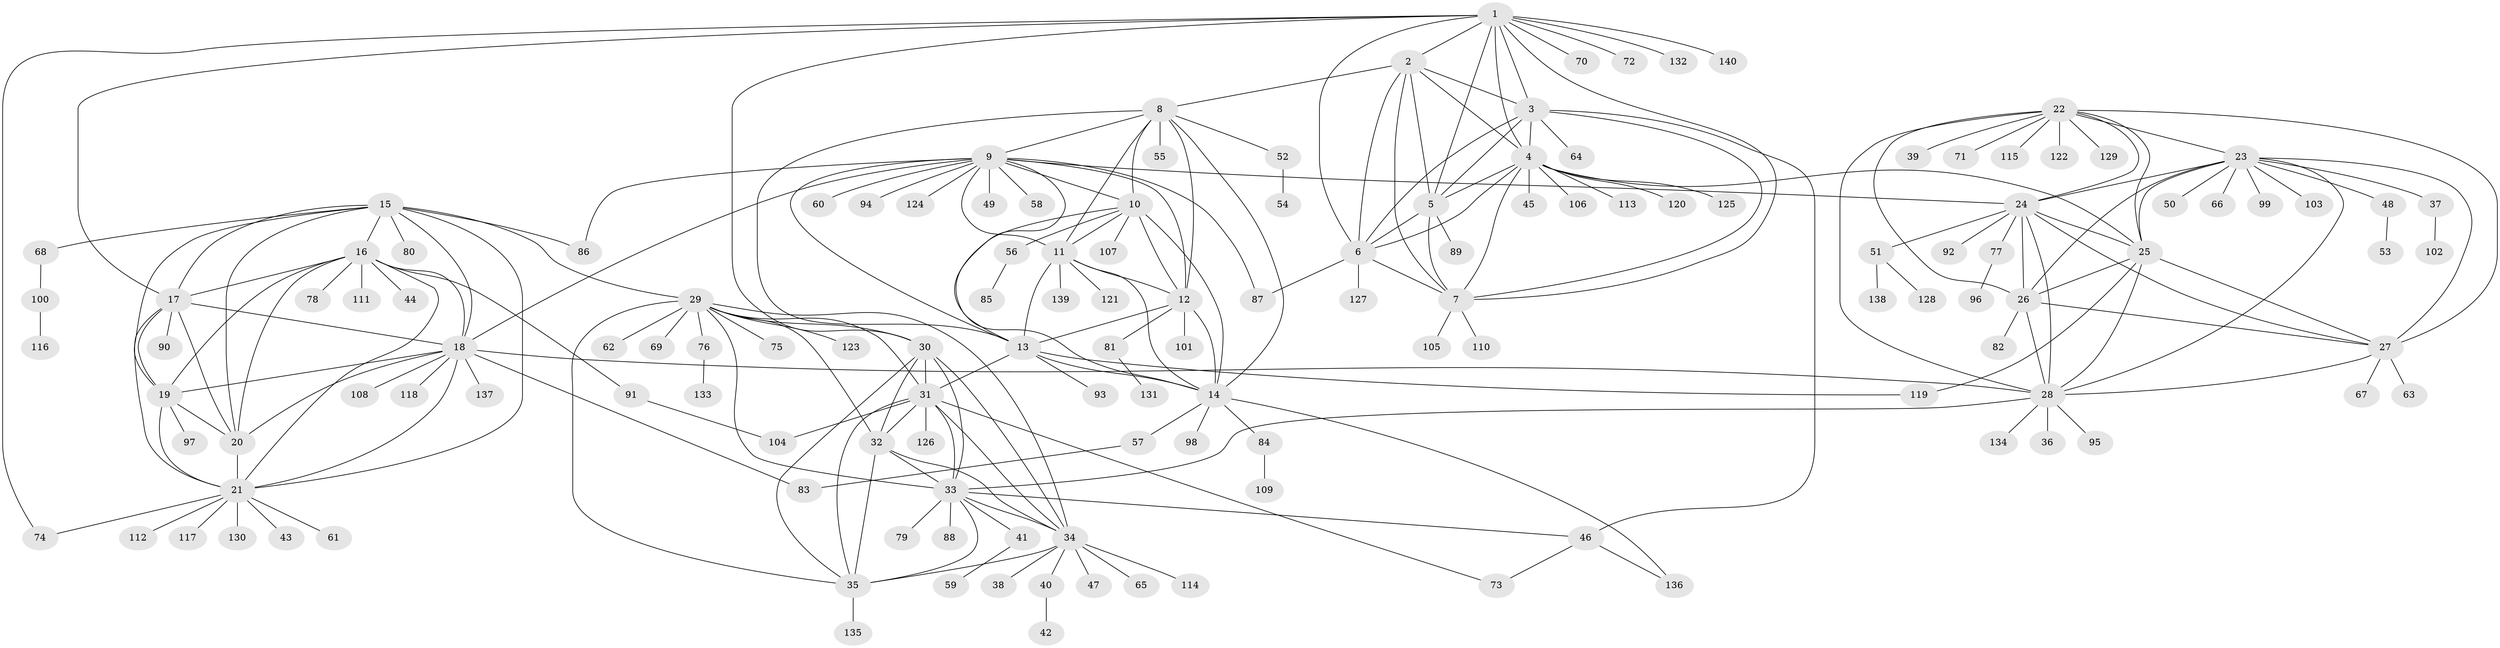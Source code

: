// coarse degree distribution, {17: 0.008771929824561403, 5: 0.03508771929824561, 8: 0.043859649122807015, 10: 0.03508771929824561, 12: 0.008771929824561403, 14: 0.008771929824561403, 6: 0.02631578947368421, 9: 0.02631578947368421, 4: 0.008771929824561403, 11: 0.008771929824561403, 18: 0.008771929824561403, 7: 0.008771929824561403, 1: 0.631578947368421, 2: 0.14035087719298245}
// Generated by graph-tools (version 1.1) at 2025/52/02/27/25 19:52:17]
// undirected, 140 vertices, 229 edges
graph export_dot {
graph [start="1"]
  node [color=gray90,style=filled];
  1;
  2;
  3;
  4;
  5;
  6;
  7;
  8;
  9;
  10;
  11;
  12;
  13;
  14;
  15;
  16;
  17;
  18;
  19;
  20;
  21;
  22;
  23;
  24;
  25;
  26;
  27;
  28;
  29;
  30;
  31;
  32;
  33;
  34;
  35;
  36;
  37;
  38;
  39;
  40;
  41;
  42;
  43;
  44;
  45;
  46;
  47;
  48;
  49;
  50;
  51;
  52;
  53;
  54;
  55;
  56;
  57;
  58;
  59;
  60;
  61;
  62;
  63;
  64;
  65;
  66;
  67;
  68;
  69;
  70;
  71;
  72;
  73;
  74;
  75;
  76;
  77;
  78;
  79;
  80;
  81;
  82;
  83;
  84;
  85;
  86;
  87;
  88;
  89;
  90;
  91;
  92;
  93;
  94;
  95;
  96;
  97;
  98;
  99;
  100;
  101;
  102;
  103;
  104;
  105;
  106;
  107;
  108;
  109;
  110;
  111;
  112;
  113;
  114;
  115;
  116;
  117;
  118;
  119;
  120;
  121;
  122;
  123;
  124;
  125;
  126;
  127;
  128;
  129;
  130;
  131;
  132;
  133;
  134;
  135;
  136;
  137;
  138;
  139;
  140;
  1 -- 2;
  1 -- 3;
  1 -- 4;
  1 -- 5;
  1 -- 6;
  1 -- 7;
  1 -- 17;
  1 -- 30;
  1 -- 70;
  1 -- 72;
  1 -- 74;
  1 -- 132;
  1 -- 140;
  2 -- 3;
  2 -- 4;
  2 -- 5;
  2 -- 6;
  2 -- 7;
  2 -- 8;
  3 -- 4;
  3 -- 5;
  3 -- 6;
  3 -- 7;
  3 -- 46;
  3 -- 64;
  4 -- 5;
  4 -- 6;
  4 -- 7;
  4 -- 25;
  4 -- 45;
  4 -- 106;
  4 -- 113;
  4 -- 120;
  4 -- 125;
  5 -- 6;
  5 -- 7;
  5 -- 89;
  6 -- 7;
  6 -- 87;
  6 -- 127;
  7 -- 105;
  7 -- 110;
  8 -- 9;
  8 -- 10;
  8 -- 11;
  8 -- 12;
  8 -- 13;
  8 -- 14;
  8 -- 52;
  8 -- 55;
  9 -- 10;
  9 -- 11;
  9 -- 12;
  9 -- 13;
  9 -- 14;
  9 -- 18;
  9 -- 24;
  9 -- 49;
  9 -- 58;
  9 -- 60;
  9 -- 86;
  9 -- 87;
  9 -- 94;
  9 -- 124;
  10 -- 11;
  10 -- 12;
  10 -- 13;
  10 -- 14;
  10 -- 56;
  10 -- 107;
  11 -- 12;
  11 -- 13;
  11 -- 14;
  11 -- 121;
  11 -- 139;
  12 -- 13;
  12 -- 14;
  12 -- 81;
  12 -- 101;
  13 -- 14;
  13 -- 31;
  13 -- 93;
  13 -- 119;
  14 -- 57;
  14 -- 84;
  14 -- 98;
  14 -- 136;
  15 -- 16;
  15 -- 17;
  15 -- 18;
  15 -- 19;
  15 -- 20;
  15 -- 21;
  15 -- 29;
  15 -- 68;
  15 -- 80;
  15 -- 86;
  16 -- 17;
  16 -- 18;
  16 -- 19;
  16 -- 20;
  16 -- 21;
  16 -- 44;
  16 -- 78;
  16 -- 91;
  16 -- 111;
  17 -- 18;
  17 -- 19;
  17 -- 20;
  17 -- 21;
  17 -- 90;
  18 -- 19;
  18 -- 20;
  18 -- 21;
  18 -- 28;
  18 -- 83;
  18 -- 108;
  18 -- 118;
  18 -- 137;
  19 -- 20;
  19 -- 21;
  19 -- 97;
  20 -- 21;
  21 -- 43;
  21 -- 61;
  21 -- 74;
  21 -- 112;
  21 -- 117;
  21 -- 130;
  22 -- 23;
  22 -- 24;
  22 -- 25;
  22 -- 26;
  22 -- 27;
  22 -- 28;
  22 -- 39;
  22 -- 71;
  22 -- 115;
  22 -- 122;
  22 -- 129;
  23 -- 24;
  23 -- 25;
  23 -- 26;
  23 -- 27;
  23 -- 28;
  23 -- 37;
  23 -- 48;
  23 -- 50;
  23 -- 66;
  23 -- 99;
  23 -- 103;
  24 -- 25;
  24 -- 26;
  24 -- 27;
  24 -- 28;
  24 -- 51;
  24 -- 77;
  24 -- 92;
  25 -- 26;
  25 -- 27;
  25 -- 28;
  25 -- 119;
  26 -- 27;
  26 -- 28;
  26 -- 82;
  27 -- 28;
  27 -- 63;
  27 -- 67;
  28 -- 33;
  28 -- 36;
  28 -- 95;
  28 -- 134;
  29 -- 30;
  29 -- 31;
  29 -- 32;
  29 -- 33;
  29 -- 34;
  29 -- 35;
  29 -- 62;
  29 -- 69;
  29 -- 75;
  29 -- 76;
  29 -- 123;
  30 -- 31;
  30 -- 32;
  30 -- 33;
  30 -- 34;
  30 -- 35;
  31 -- 32;
  31 -- 33;
  31 -- 34;
  31 -- 35;
  31 -- 73;
  31 -- 104;
  31 -- 126;
  32 -- 33;
  32 -- 34;
  32 -- 35;
  33 -- 34;
  33 -- 35;
  33 -- 41;
  33 -- 46;
  33 -- 79;
  33 -- 88;
  34 -- 35;
  34 -- 38;
  34 -- 40;
  34 -- 47;
  34 -- 65;
  34 -- 114;
  35 -- 135;
  37 -- 102;
  40 -- 42;
  41 -- 59;
  46 -- 73;
  46 -- 136;
  48 -- 53;
  51 -- 128;
  51 -- 138;
  52 -- 54;
  56 -- 85;
  57 -- 83;
  68 -- 100;
  76 -- 133;
  77 -- 96;
  81 -- 131;
  84 -- 109;
  91 -- 104;
  100 -- 116;
}
